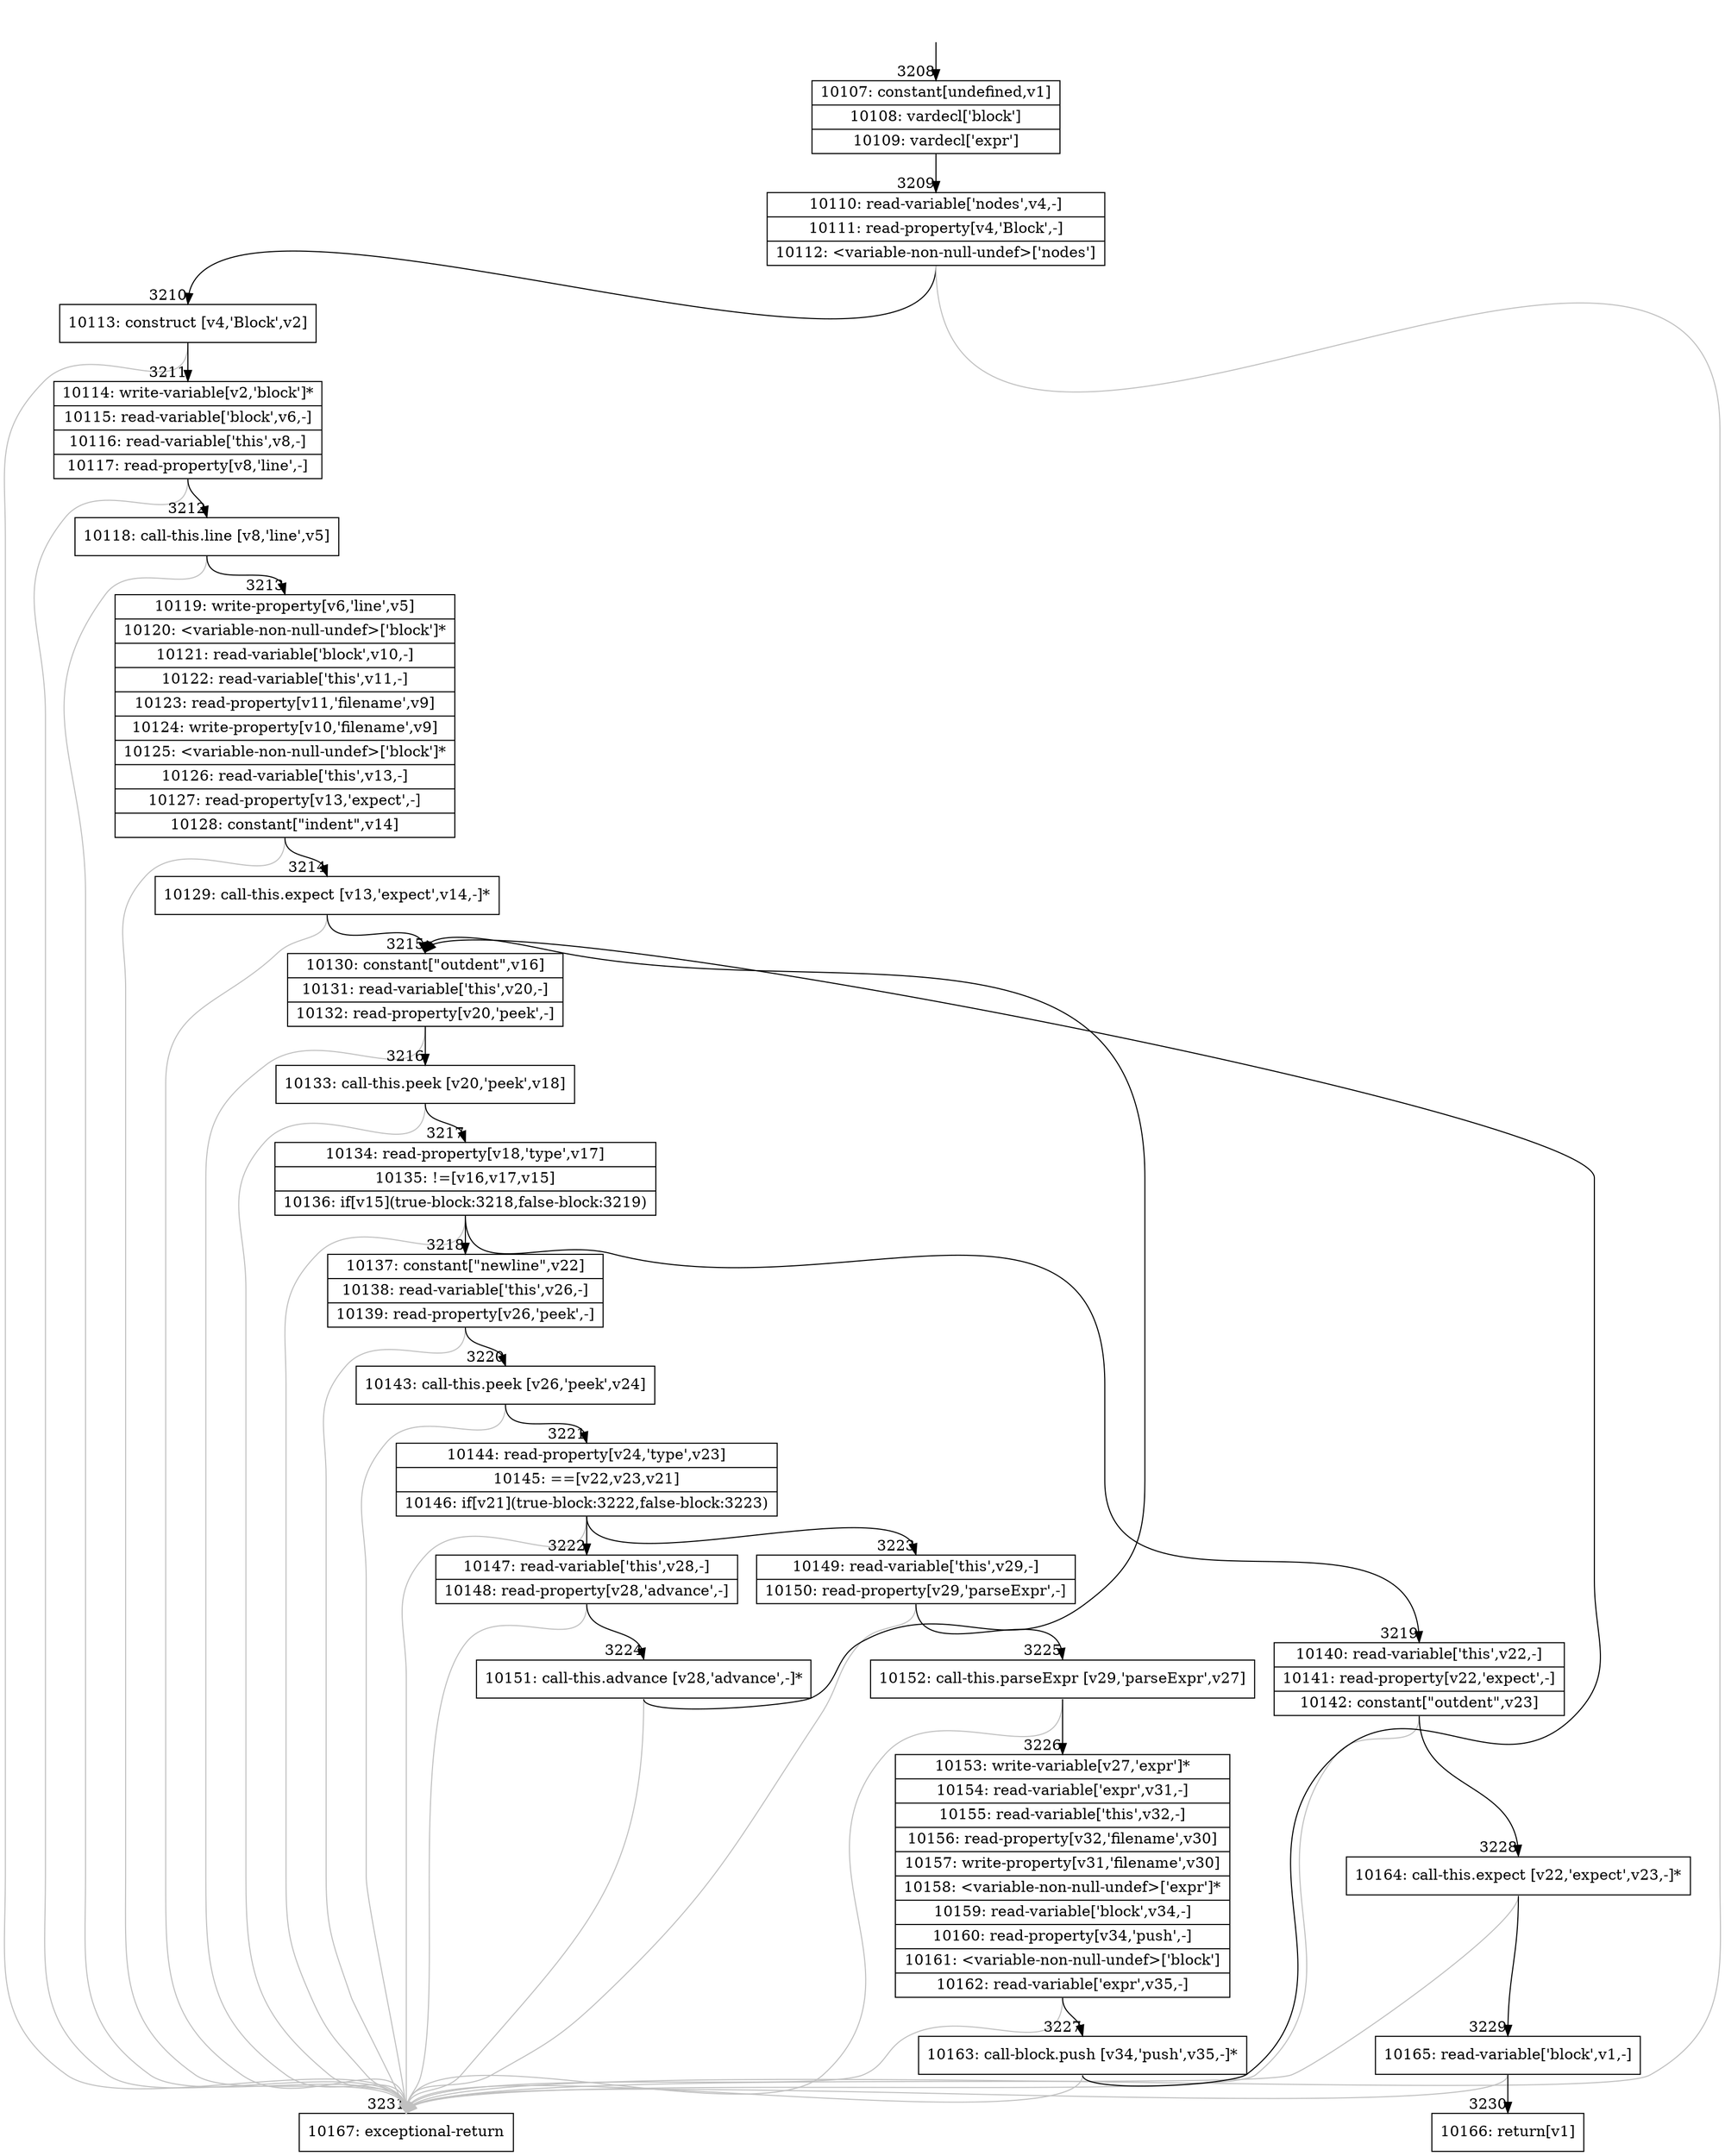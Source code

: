 digraph {
rankdir="TD"
BB_entry189[shape=none,label=""];
BB_entry189 -> BB3208 [tailport=s, headport=n, headlabel="    3208"]
BB3208 [shape=record label="{10107: constant[undefined,v1]|10108: vardecl['block']|10109: vardecl['expr']}" ] 
BB3208 -> BB3209 [tailport=s, headport=n, headlabel="      3209"]
BB3209 [shape=record label="{10110: read-variable['nodes',v4,-]|10111: read-property[v4,'Block',-]|10112: \<variable-non-null-undef\>['nodes']}" ] 
BB3209 -> BB3210 [tailport=s, headport=n, headlabel="      3210"]
BB3209 -> BB3231 [tailport=s, headport=n, color=gray, headlabel="      3231"]
BB3210 [shape=record label="{10113: construct [v4,'Block',v2]}" ] 
BB3210 -> BB3211 [tailport=s, headport=n, headlabel="      3211"]
BB3210 -> BB3231 [tailport=s, headport=n, color=gray]
BB3211 [shape=record label="{10114: write-variable[v2,'block']*|10115: read-variable['block',v6,-]|10116: read-variable['this',v8,-]|10117: read-property[v8,'line',-]}" ] 
BB3211 -> BB3212 [tailport=s, headport=n, headlabel="      3212"]
BB3211 -> BB3231 [tailport=s, headport=n, color=gray]
BB3212 [shape=record label="{10118: call-this.line [v8,'line',v5]}" ] 
BB3212 -> BB3213 [tailport=s, headport=n, headlabel="      3213"]
BB3212 -> BB3231 [tailport=s, headport=n, color=gray]
BB3213 [shape=record label="{10119: write-property[v6,'line',v5]|10120: \<variable-non-null-undef\>['block']*|10121: read-variable['block',v10,-]|10122: read-variable['this',v11,-]|10123: read-property[v11,'filename',v9]|10124: write-property[v10,'filename',v9]|10125: \<variable-non-null-undef\>['block']*|10126: read-variable['this',v13,-]|10127: read-property[v13,'expect',-]|10128: constant[\"indent\",v14]}" ] 
BB3213 -> BB3214 [tailport=s, headport=n, headlabel="      3214"]
BB3213 -> BB3231 [tailport=s, headport=n, color=gray]
BB3214 [shape=record label="{10129: call-this.expect [v13,'expect',v14,-]*}" ] 
BB3214 -> BB3215 [tailport=s, headport=n, headlabel="      3215"]
BB3214 -> BB3231 [tailport=s, headport=n, color=gray]
BB3215 [shape=record label="{10130: constant[\"outdent\",v16]|10131: read-variable['this',v20,-]|10132: read-property[v20,'peek',-]}" ] 
BB3215 -> BB3216 [tailport=s, headport=n, headlabel="      3216"]
BB3215 -> BB3231 [tailport=s, headport=n, color=gray]
BB3216 [shape=record label="{10133: call-this.peek [v20,'peek',v18]}" ] 
BB3216 -> BB3217 [tailport=s, headport=n, headlabel="      3217"]
BB3216 -> BB3231 [tailport=s, headport=n, color=gray]
BB3217 [shape=record label="{10134: read-property[v18,'type',v17]|10135: !=[v16,v17,v15]|10136: if[v15](true-block:3218,false-block:3219)}" ] 
BB3217 -> BB3218 [tailport=s, headport=n, headlabel="      3218"]
BB3217 -> BB3219 [tailport=s, headport=n, headlabel="      3219"]
BB3217 -> BB3231 [tailport=s, headport=n, color=gray]
BB3218 [shape=record label="{10137: constant[\"newline\",v22]|10138: read-variable['this',v26,-]|10139: read-property[v26,'peek',-]}" ] 
BB3218 -> BB3220 [tailport=s, headport=n, headlabel="      3220"]
BB3218 -> BB3231 [tailport=s, headport=n, color=gray]
BB3219 [shape=record label="{10140: read-variable['this',v22,-]|10141: read-property[v22,'expect',-]|10142: constant[\"outdent\",v23]}" ] 
BB3219 -> BB3228 [tailport=s, headport=n, headlabel="      3228"]
BB3219 -> BB3231 [tailport=s, headport=n, color=gray]
BB3220 [shape=record label="{10143: call-this.peek [v26,'peek',v24]}" ] 
BB3220 -> BB3221 [tailport=s, headport=n, headlabel="      3221"]
BB3220 -> BB3231 [tailport=s, headport=n, color=gray]
BB3221 [shape=record label="{10144: read-property[v24,'type',v23]|10145: ==[v22,v23,v21]|10146: if[v21](true-block:3222,false-block:3223)}" ] 
BB3221 -> BB3222 [tailport=s, headport=n, headlabel="      3222"]
BB3221 -> BB3223 [tailport=s, headport=n, headlabel="      3223"]
BB3221 -> BB3231 [tailport=s, headport=n, color=gray]
BB3222 [shape=record label="{10147: read-variable['this',v28,-]|10148: read-property[v28,'advance',-]}" ] 
BB3222 -> BB3224 [tailport=s, headport=n, headlabel="      3224"]
BB3222 -> BB3231 [tailport=s, headport=n, color=gray]
BB3223 [shape=record label="{10149: read-variable['this',v29,-]|10150: read-property[v29,'parseExpr',-]}" ] 
BB3223 -> BB3225 [tailport=s, headport=n, headlabel="      3225"]
BB3223 -> BB3231 [tailport=s, headport=n, color=gray]
BB3224 [shape=record label="{10151: call-this.advance [v28,'advance',-]*}" ] 
BB3224 -> BB3215 [tailport=s, headport=n]
BB3224 -> BB3231 [tailport=s, headport=n, color=gray]
BB3225 [shape=record label="{10152: call-this.parseExpr [v29,'parseExpr',v27]}" ] 
BB3225 -> BB3226 [tailport=s, headport=n, headlabel="      3226"]
BB3225 -> BB3231 [tailport=s, headport=n, color=gray]
BB3226 [shape=record label="{10153: write-variable[v27,'expr']*|10154: read-variable['expr',v31,-]|10155: read-variable['this',v32,-]|10156: read-property[v32,'filename',v30]|10157: write-property[v31,'filename',v30]|10158: \<variable-non-null-undef\>['expr']*|10159: read-variable['block',v34,-]|10160: read-property[v34,'push',-]|10161: \<variable-non-null-undef\>['block']|10162: read-variable['expr',v35,-]}" ] 
BB3226 -> BB3227 [tailport=s, headport=n, headlabel="      3227"]
BB3226 -> BB3231 [tailport=s, headport=n, color=gray]
BB3227 [shape=record label="{10163: call-block.push [v34,'push',v35,-]*}" ] 
BB3227 -> BB3215 [tailport=s, headport=n]
BB3227 -> BB3231 [tailport=s, headport=n, color=gray]
BB3228 [shape=record label="{10164: call-this.expect [v22,'expect',v23,-]*}" ] 
BB3228 -> BB3229 [tailport=s, headport=n, headlabel="      3229"]
BB3228 -> BB3231 [tailport=s, headport=n, color=gray]
BB3229 [shape=record label="{10165: read-variable['block',v1,-]}" ] 
BB3229 -> BB3230 [tailport=s, headport=n, headlabel="      3230"]
BB3229 -> BB3231 [tailport=s, headport=n, color=gray]
BB3230 [shape=record label="{10166: return[v1]}" ] 
BB3231 [shape=record label="{10167: exceptional-return}" ] 
//#$~ 3456
}
